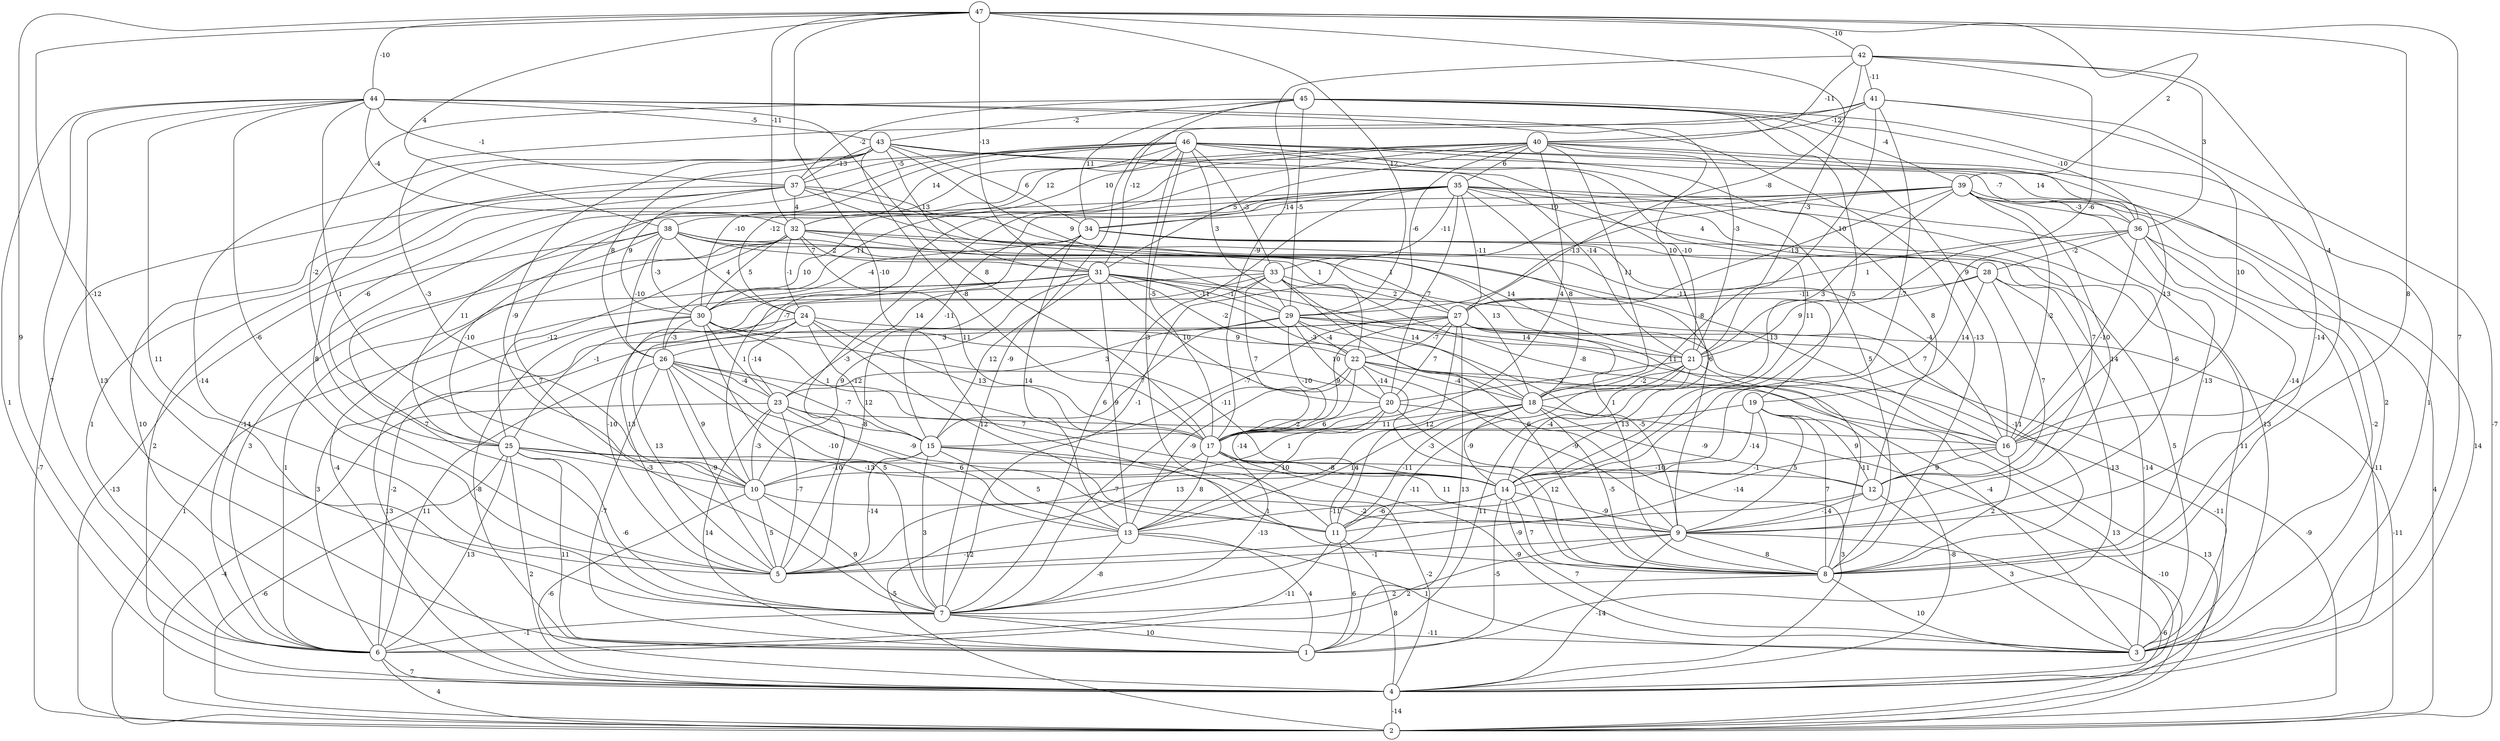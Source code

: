 graph { 
	 fontname="Helvetica,Arial,sans-serif" 
	 node [shape = circle]; 
	 47 -- 3 [label = "7"];
	 47 -- 5 [label = "-12"];
	 47 -- 6 [label = "9"];
	 47 -- 8 [label = "8"];
	 47 -- 11 [label = "-10"];
	 47 -- 18 [label = "-3"];
	 47 -- 29 [label = "12"];
	 47 -- 31 [label = "-13"];
	 47 -- 32 [label = "-11"];
	 47 -- 38 [label = "4"];
	 47 -- 39 [label = "2"];
	 47 -- 42 [label = "-10"];
	 47 -- 44 [label = "-10"];
	 46 -- 3 [label = "2"];
	 46 -- 4 [label = "10"];
	 46 -- 7 [label = "7"];
	 46 -- 8 [label = "5"];
	 46 -- 11 [label = "3"];
	 46 -- 12 [label = "8"];
	 46 -- 14 [label = "11"];
	 46 -- 17 [label = "-5"];
	 46 -- 24 [label = "-12"];
	 46 -- 25 [label = "-6"];
	 46 -- 29 [label = "3"];
	 46 -- 32 [label = "12"];
	 46 -- 33 [label = "-3"];
	 46 -- 36 [label = "14"];
	 46 -- 37 [label = "-5"];
	 46 -- 38 [label = "14"];
	 45 -- 8 [label = "-14"];
	 45 -- 14 [label = "5"];
	 45 -- 16 [label = "9"];
	 45 -- 25 [label = "-2"];
	 45 -- 29 [label = "-5"];
	 45 -- 31 [label = "-12"];
	 45 -- 34 [label = "11"];
	 45 -- 36 [label = "-10"];
	 45 -- 37 [label = "-2"];
	 45 -- 39 [label = "-4"];
	 45 -- 43 [label = "-2"];
	 44 -- 1 [label = "13"];
	 44 -- 4 [label = "1"];
	 44 -- 5 [label = "-6"];
	 44 -- 6 [label = "7"];
	 44 -- 7 [label = "11"];
	 44 -- 8 [label = "-13"];
	 44 -- 10 [label = "1"];
	 44 -- 17 [label = "8"];
	 44 -- 21 [label = "-3"];
	 44 -- 32 [label = "-4"];
	 44 -- 37 [label = "-1"];
	 44 -- 43 [label = "-5"];
	 43 -- 5 [label = "8"];
	 43 -- 7 [label = "-14"];
	 43 -- 10 [label = "-9"];
	 43 -- 14 [label = "-8"];
	 43 -- 17 [label = "-8"];
	 43 -- 21 [label = "-14"];
	 43 -- 26 [label = "8"];
	 43 -- 29 [label = "9"];
	 43 -- 31 [label = "13"];
	 43 -- 34 [label = "6"];
	 43 -- 36 [label = "-7"];
	 43 -- 37 [label = "-13"];
	 42 -- 16 [label = "4"];
	 42 -- 17 [label = "-9"];
	 42 -- 21 [label = "-6"];
	 42 -- 27 [label = "-8"];
	 42 -- 36 [label = "3"];
	 42 -- 40 [label = "-11"];
	 42 -- 41 [label = "-11"];
	 41 -- 2 [label = "-7"];
	 41 -- 7 [label = "-9"];
	 41 -- 10 [label = "-3"];
	 41 -- 14 [label = "-7"];
	 41 -- 16 [label = "10"];
	 41 -- 21 [label = "10"];
	 41 -- 40 [label = "-12"];
	 40 -- 3 [label = "1"];
	 40 -- 5 [label = "-3"];
	 40 -- 10 [label = "-7"];
	 40 -- 16 [label = "13"];
	 40 -- 17 [label = "4"];
	 40 -- 18 [label = "11"];
	 40 -- 21 [label = "-10"];
	 40 -- 29 [label = "-6"];
	 40 -- 30 [label = "-10"];
	 40 -- 31 [label = "5"];
	 40 -- 32 [label = "10"];
	 40 -- 35 [label = "6"];
	 39 -- 3 [label = "-2"];
	 39 -- 4 [label = "14"];
	 39 -- 7 [label = "-1"];
	 39 -- 8 [label = "-13"];
	 39 -- 9 [label = "14"];
	 39 -- 16 [label = "-2"];
	 39 -- 18 [label = "3"];
	 39 -- 25 [label = "11"];
	 39 -- 27 [label = "-13"];
	 39 -- 29 [label = "-13"];
	 39 -- 34 [label = "10"];
	 39 -- 36 [label = "-3"];
	 38 -- 2 [label = "-13"];
	 38 -- 7 [label = "7"];
	 38 -- 8 [label = "1"];
	 38 -- 18 [label = "13"];
	 38 -- 21 [label = "14"];
	 38 -- 24 [label = "4"];
	 38 -- 25 [label = "-10"];
	 38 -- 26 [label = "-10"];
	 38 -- 30 [label = "-3"];
	 38 -- 33 [label = "7"];
	 37 -- 2 [label = "-7"];
	 37 -- 4 [label = "2"];
	 37 -- 6 [label = "1"];
	 37 -- 9 [label = "6"];
	 37 -- 19 [label = "-11"];
	 37 -- 22 [label = "1"];
	 37 -- 30 [label = "9"];
	 37 -- 32 [label = "4"];
	 36 -- 2 [label = "4"];
	 36 -- 4 [label = "-11"];
	 36 -- 9 [label = "-14"];
	 36 -- 14 [label = "7"];
	 36 -- 16 [label = "-10"];
	 36 -- 27 [label = "1"];
	 36 -- 28 [label = "-2"];
	 35 -- 3 [label = "13"];
	 35 -- 6 [label = "-14"];
	 35 -- 7 [label = "6"];
	 35 -- 9 [label = "-6"];
	 35 -- 12 [label = "7"];
	 35 -- 15 [label = "-11"];
	 35 -- 18 [label = "8"];
	 35 -- 20 [label = "7"];
	 35 -- 26 [label = "10"];
	 35 -- 27 [label = "-11"];
	 35 -- 28 [label = "4"];
	 35 -- 30 [label = "11"];
	 35 -- 33 [label = "-11"];
	 35 -- 34 [label = "-14"];
	 34 -- 3 [label = "11"];
	 34 -- 5 [label = "12"];
	 34 -- 13 [label = "14"];
	 34 -- 16 [label = "-4"];
	 34 -- 23 [label = "14"];
	 34 -- 28 [label = "10"];
	 34 -- 30 [label = "-4"];
	 33 -- 2 [label = "1"];
	 33 -- 5 [label = "-10"];
	 33 -- 8 [label = "6"];
	 33 -- 16 [label = "-8"];
	 33 -- 17 [label = "7"];
	 33 -- 18 [label = "14"];
	 33 -- 27 [label = "2"];
	 33 -- 30 [label = "-11"];
	 32 -- 3 [label = "5"];
	 32 -- 4 [label = "-4"];
	 32 -- 6 [label = "3"];
	 32 -- 16 [label = "13"];
	 32 -- 17 [label = "11"];
	 32 -- 24 [label = "-1"];
	 32 -- 25 [label = "-12"];
	 32 -- 27 [label = "1"];
	 32 -- 30 [label = "5"];
	 32 -- 31 [label = "-2"];
	 31 -- 5 [label = "13"];
	 31 -- 6 [label = "1"];
	 31 -- 8 [label = "-11"];
	 31 -- 10 [label = "9"];
	 31 -- 13 [label = "9"];
	 31 -- 15 [label = "12"];
	 31 -- 16 [label = "11"];
	 31 -- 18 [label = "-3"];
	 31 -- 20 [label = "10"];
	 31 -- 22 [label = "-2"];
	 31 -- 25 [label = "-1"];
	 31 -- 29 [label = "-1"];
	 30 -- 1 [label = "-8"];
	 30 -- 4 [label = "13"];
	 30 -- 7 [label = "5"];
	 30 -- 8 [label = "-3"];
	 30 -- 14 [label = "-11"];
	 30 -- 17 [label = "1"];
	 30 -- 23 [label = "1"];
	 30 -- 26 [label = "-3"];
	 29 -- 2 [label = "-9"];
	 29 -- 9 [label = "-5"];
	 29 -- 15 [label = "7"];
	 29 -- 17 [label = "-10"];
	 29 -- 20 [label = "10"];
	 29 -- 21 [label = "14"];
	 29 -- 22 [label = "-4"];
	 29 -- 23 [label = "3"];
	 28 -- 1 [label = "-13"];
	 28 -- 3 [label = "-14"];
	 28 -- 12 [label = "7"];
	 28 -- 19 [label = "14"];
	 28 -- 21 [label = "9"];
	 28 -- 27 [label = "-11"];
	 27 -- 1 [label = "13"];
	 27 -- 2 [label = "-11"];
	 27 -- 3 [label = "-4"];
	 27 -- 4 [label = "-11"];
	 27 -- 6 [label = "-2"];
	 27 -- 11 [label = "12"];
	 27 -- 15 [label = "-7"];
	 27 -- 17 [label = "9"];
	 27 -- 20 [label = "7"];
	 27 -- 22 [label = "-7"];
	 27 -- 26 [label = "3"];
	 26 -- 1 [label = "-7"];
	 26 -- 5 [label = "-9"];
	 26 -- 6 [label = "11"];
	 26 -- 10 [label = "9"];
	 26 -- 11 [label = "-9"];
	 26 -- 13 [label = "-10"];
	 26 -- 14 [label = "7"];
	 26 -- 15 [label = "-7"];
	 26 -- 23 [label = "-4"];
	 25 -- 1 [label = "11"];
	 25 -- 2 [label = "-6"];
	 25 -- 4 [label = "2"];
	 25 -- 6 [label = "13"];
	 25 -- 7 [label = "-6"];
	 25 -- 10 [label = "-3"];
	 25 -- 12 [label = "-10"];
	 25 -- 14 [label = "-13"];
	 24 -- 5 [label = "13"];
	 24 -- 6 [label = "3"];
	 24 -- 11 [label = "12"];
	 24 -- 15 [label = "-12"];
	 24 -- 17 [label = "13"];
	 24 -- 22 [label = "9"];
	 24 -- 23 [label = "-14"];
	 23 -- 1 [label = "14"];
	 23 -- 2 [label = "-4"];
	 23 -- 5 [label = "-7"];
	 23 -- 10 [label = "-3"];
	 23 -- 13 [label = "6"];
	 23 -- 15 [label = "-8"];
	 23 -- 16 [label = "-2"];
	 22 -- 2 [label = "13"];
	 22 -- 4 [label = "13"];
	 22 -- 7 [label = "-7"];
	 22 -- 9 [label = "-9"];
	 22 -- 11 [label = "-14"];
	 22 -- 13 [label = "-9"];
	 22 -- 18 [label = "-4"];
	 22 -- 20 [label = "-14"];
	 21 -- 1 [label = "11"];
	 21 -- 7 [label = "-11"];
	 21 -- 8 [label = "-11"];
	 21 -- 14 [label = "-4"];
	 21 -- 18 [label = "-2"];
	 21 -- 20 [label = "2"];
	 20 -- 4 [label = "3"];
	 20 -- 8 [label = "12"];
	 20 -- 10 [label = "1"];
	 20 -- 13 [label = "10"];
	 20 -- 17 [label = "6"];
	 19 -- 4 [label = "-8"];
	 19 -- 8 [label = "7"];
	 19 -- 9 [label = "5"];
	 19 -- 11 [label = "-1"];
	 19 -- 12 [label = "9"];
	 19 -- 14 [label = "-14"];
	 19 -- 17 [label = "13"];
	 18 -- 2 [label = "-10"];
	 18 -- 5 [label = "13"];
	 18 -- 8 [label = "-5"];
	 18 -- 11 [label = "-11"];
	 18 -- 12 [label = "-9"];
	 18 -- 13 [label = "14"];
	 18 -- 14 [label = "-9"];
	 18 -- 17 [label = "11"];
	 17 -- 2 [label = "-5"];
	 17 -- 3 [label = "-9"];
	 17 -- 7 [label = "-13"];
	 17 -- 9 [label = "11"];
	 17 -- 13 [label = "8"];
	 17 -- 14 [label = "-8"];
	 16 -- 8 [label = "2"];
	 16 -- 11 [label = "-14"];
	 16 -- 12 [label = "9"];
	 15 -- 4 [label = "-2"];
	 15 -- 5 [label = "-14"];
	 15 -- 7 [label = "3"];
	 15 -- 8 [label = "1"];
	 15 -- 10 [label = "-10"];
	 15 -- 13 [label = "5"];
	 14 -- 1 [label = "-5"];
	 14 -- 3 [label = "7"];
	 14 -- 8 [label = "7"];
	 14 -- 9 [label = "-9"];
	 14 -- 11 [label = "-6"];
	 14 -- 13 [label = "-11"];
	 13 -- 1 [label = "4"];
	 13 -- 3 [label = "1"];
	 13 -- 5 [label = "-12"];
	 13 -- 7 [label = "-8"];
	 12 -- 3 [label = "3"];
	 12 -- 5 [label = "-9"];
	 12 -- 9 [label = "-14"];
	 11 -- 1 [label = "6"];
	 11 -- 4 [label = "8"];
	 11 -- 6 [label = "-11"];
	 10 -- 4 [label = "-6"];
	 10 -- 5 [label = "5"];
	 10 -- 7 [label = "9"];
	 10 -- 9 [label = "-2"];
	 9 -- 2 [label = "-6"];
	 9 -- 4 [label = "-14"];
	 9 -- 5 [label = "-1"];
	 9 -- 6 [label = "2"];
	 9 -- 8 [label = "8"];
	 8 -- 3 [label = "10"];
	 8 -- 7 [label = "2"];
	 7 -- 1 [label = "10"];
	 7 -- 3 [label = "-11"];
	 7 -- 6 [label = "-1"];
	 6 -- 2 [label = "4"];
	 6 -- 4 [label = "7"];
	 4 -- 2 [label = "-14"];
	 1;
	 2;
	 3;
	 4;
	 5;
	 6;
	 7;
	 8;
	 9;
	 10;
	 11;
	 12;
	 13;
	 14;
	 15;
	 16;
	 17;
	 18;
	 19;
	 20;
	 21;
	 22;
	 23;
	 24;
	 25;
	 26;
	 27;
	 28;
	 29;
	 30;
	 31;
	 32;
	 33;
	 34;
	 35;
	 36;
	 37;
	 38;
	 39;
	 40;
	 41;
	 42;
	 43;
	 44;
	 45;
	 46;
	 47;
}
